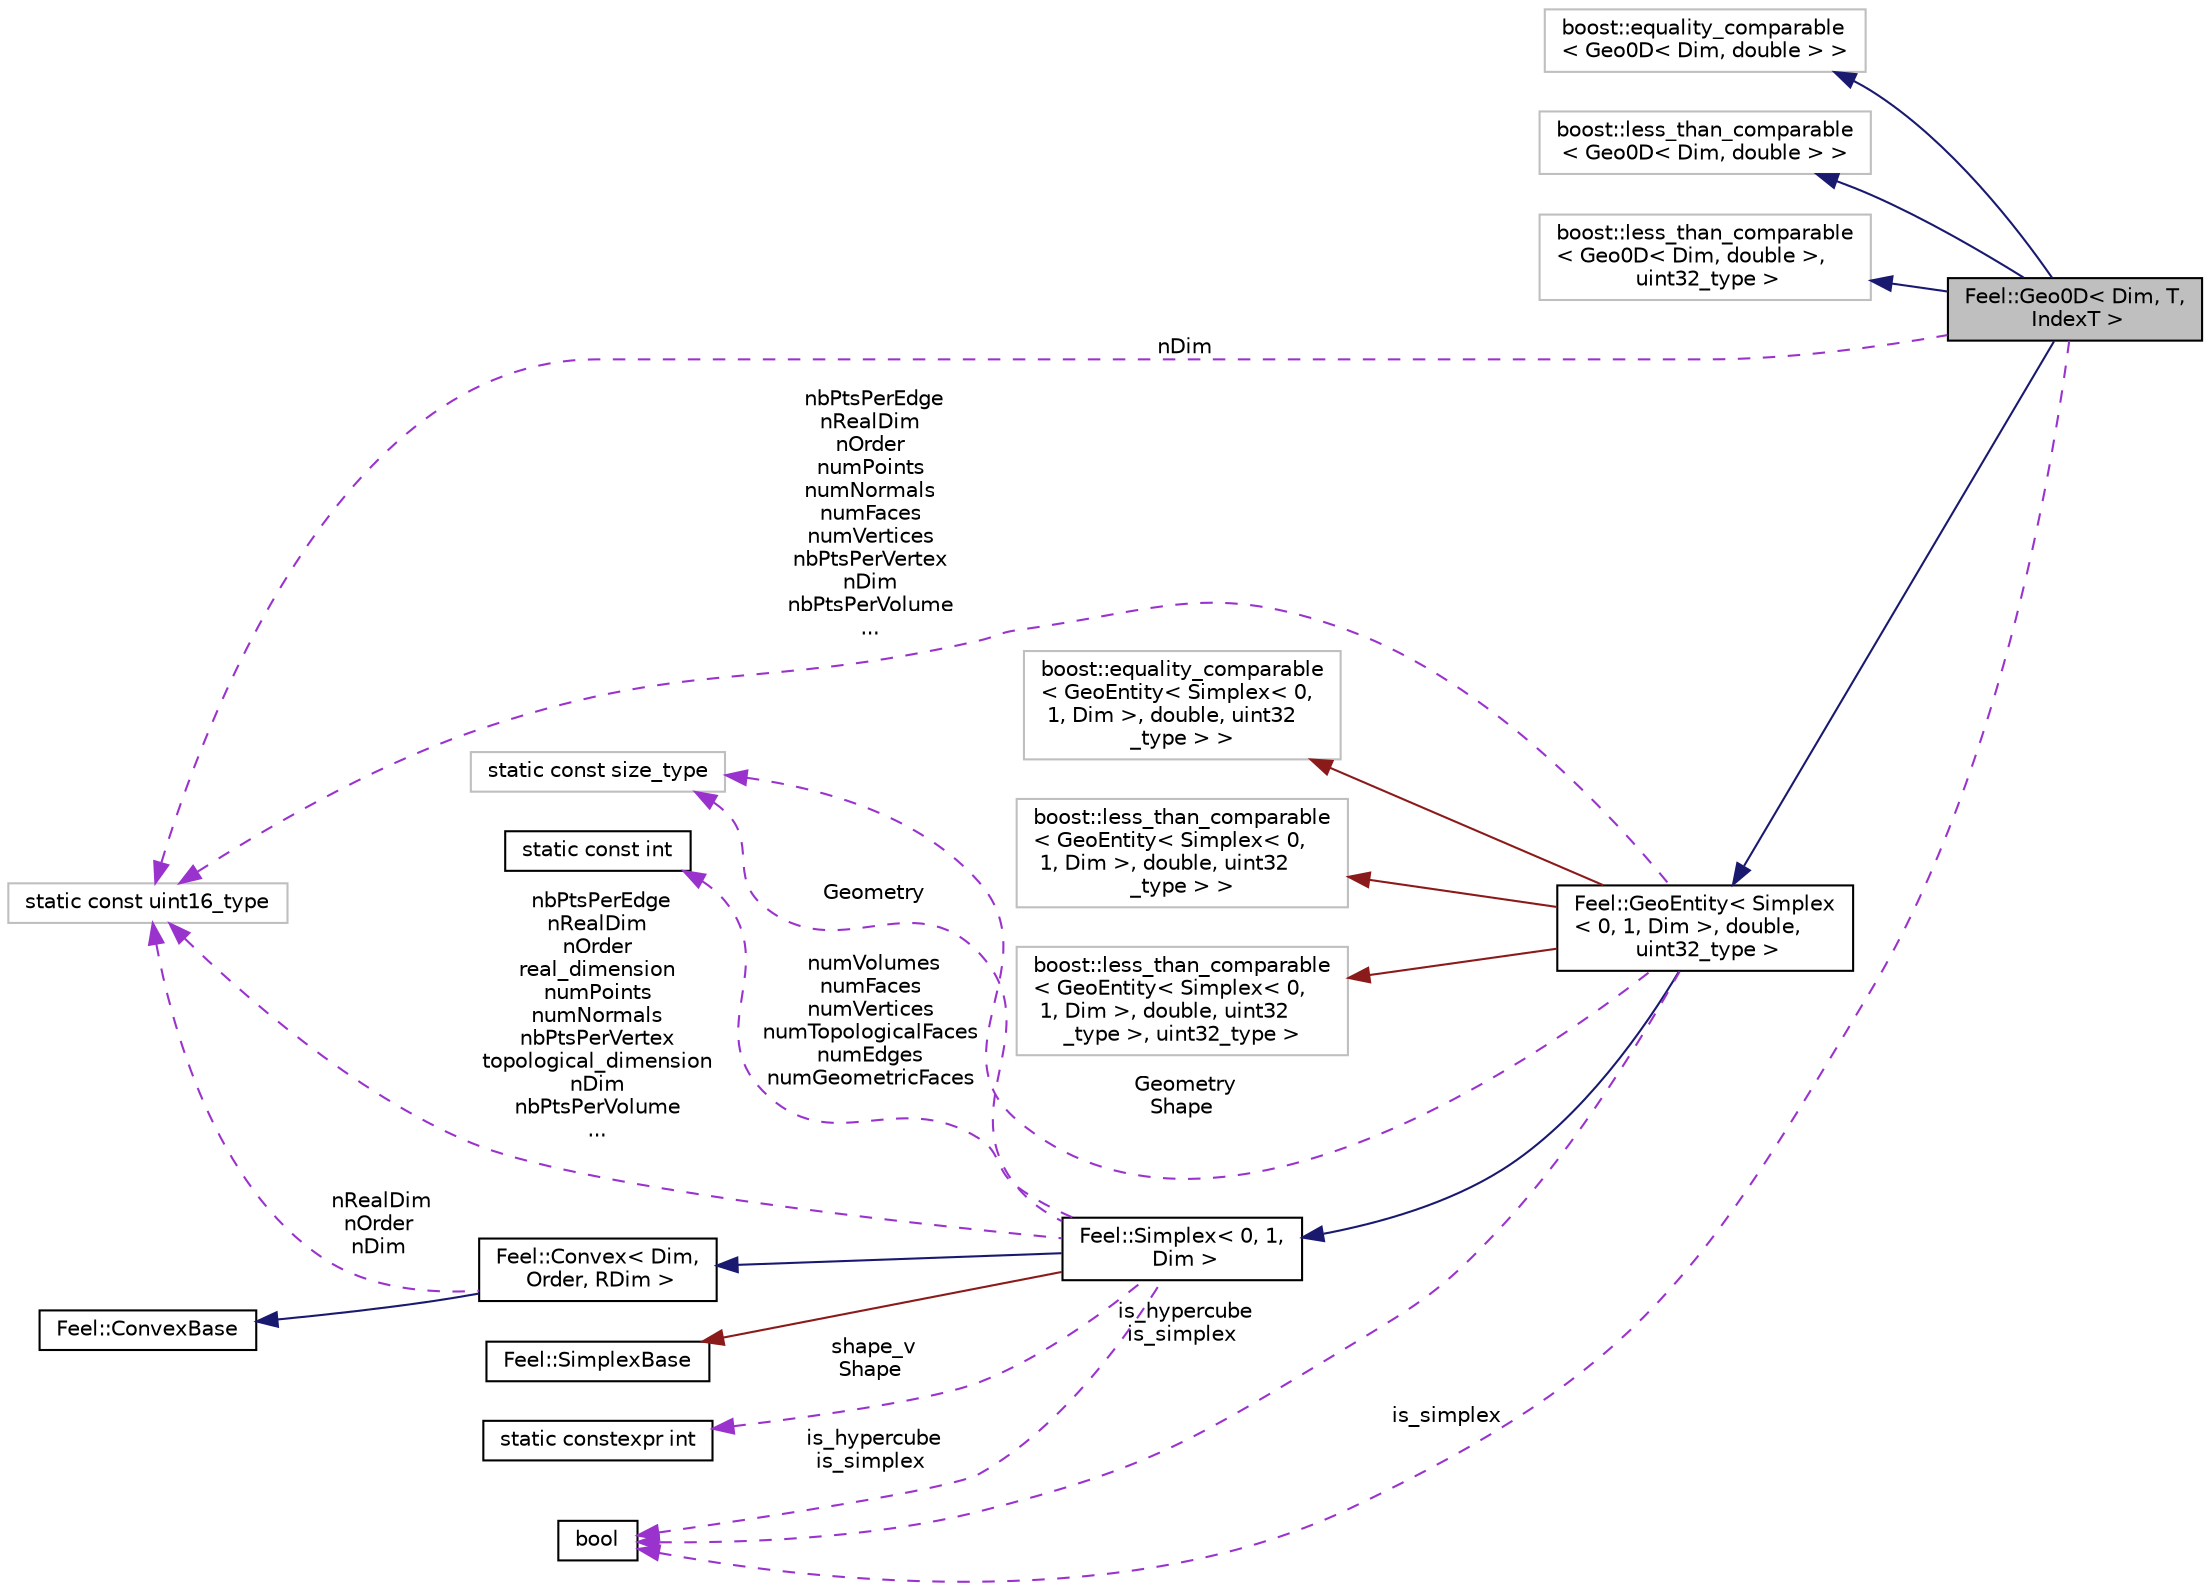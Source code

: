digraph "Feel::Geo0D&lt; Dim, T, IndexT &gt;"
{
 // LATEX_PDF_SIZE
  edge [fontname="Helvetica",fontsize="10",labelfontname="Helvetica",labelfontsize="10"];
  node [fontname="Helvetica",fontsize="10",shape=record];
  rankdir="LR";
  Node1 [label="Feel::Geo0D\< Dim, T,\l IndexT \>",height=0.2,width=0.4,color="black", fillcolor="grey75", style="filled", fontcolor="black",tooltip=" "];
  Node2 -> Node1 [dir="back",color="midnightblue",fontsize="10",style="solid",fontname="Helvetica"];
  Node2 [label="boost::equality_comparable\l\< Geo0D\< Dim, double \> \>",height=0.2,width=0.4,color="grey75", fillcolor="white", style="filled",tooltip=" "];
  Node3 -> Node1 [dir="back",color="midnightblue",fontsize="10",style="solid",fontname="Helvetica"];
  Node3 [label="boost::less_than_comparable\l\< Geo0D\< Dim, double \> \>",height=0.2,width=0.4,color="grey75", fillcolor="white", style="filled",tooltip=" "];
  Node4 -> Node1 [dir="back",color="midnightblue",fontsize="10",style="solid",fontname="Helvetica"];
  Node4 [label="boost::less_than_comparable\l\< Geo0D\< Dim, double \>,\l uint32_type \>",height=0.2,width=0.4,color="grey75", fillcolor="white", style="filled",tooltip=" "];
  Node5 -> Node1 [dir="back",color="midnightblue",fontsize="10",style="solid",fontname="Helvetica"];
  Node5 [label="Feel::GeoEntity\< Simplex\l\< 0, 1, Dim \>, double,\l uint32_type \>",height=0.2,width=0.4,color="black", fillcolor="white", style="filled",URL="$classFeel_1_1GeoEntity.html",tooltip=" "];
  Node6 -> Node5 [dir="back",color="firebrick4",fontsize="10",style="solid",fontname="Helvetica"];
  Node6 [label="boost::equality_comparable\l\< GeoEntity\< Simplex\< 0,\l 1, Dim \>, double, uint32\l_type \> \>",height=0.2,width=0.4,color="grey75", fillcolor="white", style="filled",tooltip=" "];
  Node7 -> Node5 [dir="back",color="firebrick4",fontsize="10",style="solid",fontname="Helvetica"];
  Node7 [label="boost::less_than_comparable\l\< GeoEntity\< Simplex\< 0,\l 1, Dim \>, double, uint32\l_type \> \>",height=0.2,width=0.4,color="grey75", fillcolor="white", style="filled",tooltip=" "];
  Node8 -> Node5 [dir="back",color="firebrick4",fontsize="10",style="solid",fontname="Helvetica"];
  Node8 [label="boost::less_than_comparable\l\< GeoEntity\< Simplex\< 0,\l 1, Dim \>, double, uint32\l_type \>, uint32_type \>",height=0.2,width=0.4,color="grey75", fillcolor="white", style="filled",tooltip=" "];
  Node9 -> Node5 [dir="back",color="midnightblue",fontsize="10",style="solid",fontname="Helvetica"];
  Node9 [label="Feel::Simplex\< 0, 1,\l Dim \>",height=0.2,width=0.4,color="black", fillcolor="white", style="filled",URL="$classFeel_1_1Simplex.html",tooltip=" "];
  Node10 -> Node9 [dir="back",color="midnightblue",fontsize="10",style="solid",fontname="Helvetica"];
  Node10 [label="Feel::Convex\< Dim,\l Order, RDim \>",height=0.2,width=0.4,color="black", fillcolor="white", style="filled",URL="$classFeel_1_1Convex.html",tooltip="Convex base class."];
  Node11 -> Node10 [dir="back",color="midnightblue",fontsize="10",style="solid",fontname="Helvetica"];
  Node11 [label="Feel::ConvexBase",height=0.2,width=0.4,color="black", fillcolor="white", style="filled",URL="$classFeel_1_1ConvexBase.html",tooltip=" "];
  Node12 -> Node10 [dir="back",color="darkorchid3",fontsize="10",style="dashed",label=" nRealDim\nnOrder\nnDim" ,fontname="Helvetica"];
  Node12 [label="static const uint16_type",height=0.2,width=0.4,color="grey75", fillcolor="white", style="filled",tooltip=" "];
  Node13 -> Node9 [dir="back",color="firebrick4",fontsize="10",style="solid",fontname="Helvetica"];
  Node13 [label="Feel::SimplexBase",height=0.2,width=0.4,color="black", fillcolor="white", style="filled",URL="$classFeel_1_1SimplexBase.html",tooltip=" "];
  Node14 -> Node9 [dir="back",color="darkorchid3",fontsize="10",style="dashed",label=" shape_v\nShape" ,fontname="Helvetica"];
  Node14 [label="static constexpr int",height=0.2,width=0.4,color="black", fillcolor="white", style="filled",URL="$classstatic_01constexpr_01int.html",tooltip=" "];
  Node15 -> Node9 [dir="back",color="darkorchid3",fontsize="10",style="dashed",label=" numVolumes\nnumFaces\nnumVertices\nnumTopologicalFaces\nnumEdges\nnumGeometricFaces" ,fontname="Helvetica"];
  Node15 [label="static const int",height=0.2,width=0.4,color="black", fillcolor="white", style="filled",URL="$classstatic_01const_01int.html",tooltip=" "];
  Node12 -> Node9 [dir="back",color="darkorchid3",fontsize="10",style="dashed",label=" nbPtsPerEdge\nnRealDim\nnOrder\nreal_dimension\nnumPoints\nnumNormals\nnbPtsPerVertex\ntopological_dimension\nnDim\nnbPtsPerVolume\n..." ,fontname="Helvetica"];
  Node16 -> Node9 [dir="back",color="darkorchid3",fontsize="10",style="dashed",label=" is_hypercube\nis_simplex" ,fontname="Helvetica"];
  Node16 [label="bool",height=0.2,width=0.4,color="black", fillcolor="white", style="filled",URL="$classbool.html",tooltip=" "];
  Node17 -> Node9 [dir="back",color="darkorchid3",fontsize="10",style="dashed",label=" Geometry" ,fontname="Helvetica"];
  Node17 [label="static const size_type",height=0.2,width=0.4,color="grey75", fillcolor="white", style="filled",tooltip=" "];
  Node12 -> Node5 [dir="back",color="darkorchid3",fontsize="10",style="dashed",label=" nbPtsPerEdge\nnRealDim\nnOrder\nnumPoints\nnumNormals\nnumFaces\nnumVertices\nnbPtsPerVertex\nnDim\nnbPtsPerVolume\n..." ,fontname="Helvetica"];
  Node16 -> Node5 [dir="back",color="darkorchid3",fontsize="10",style="dashed",label=" is_hypercube\nis_simplex" ,fontname="Helvetica"];
  Node17 -> Node5 [dir="back",color="darkorchid3",fontsize="10",style="dashed",label=" Geometry\nShape" ,fontname="Helvetica"];
  Node12 -> Node1 [dir="back",color="darkorchid3",fontsize="10",style="dashed",label=" nDim" ,fontname="Helvetica"];
  Node16 -> Node1 [dir="back",color="darkorchid3",fontsize="10",style="dashed",label=" is_simplex" ,fontname="Helvetica"];
}
